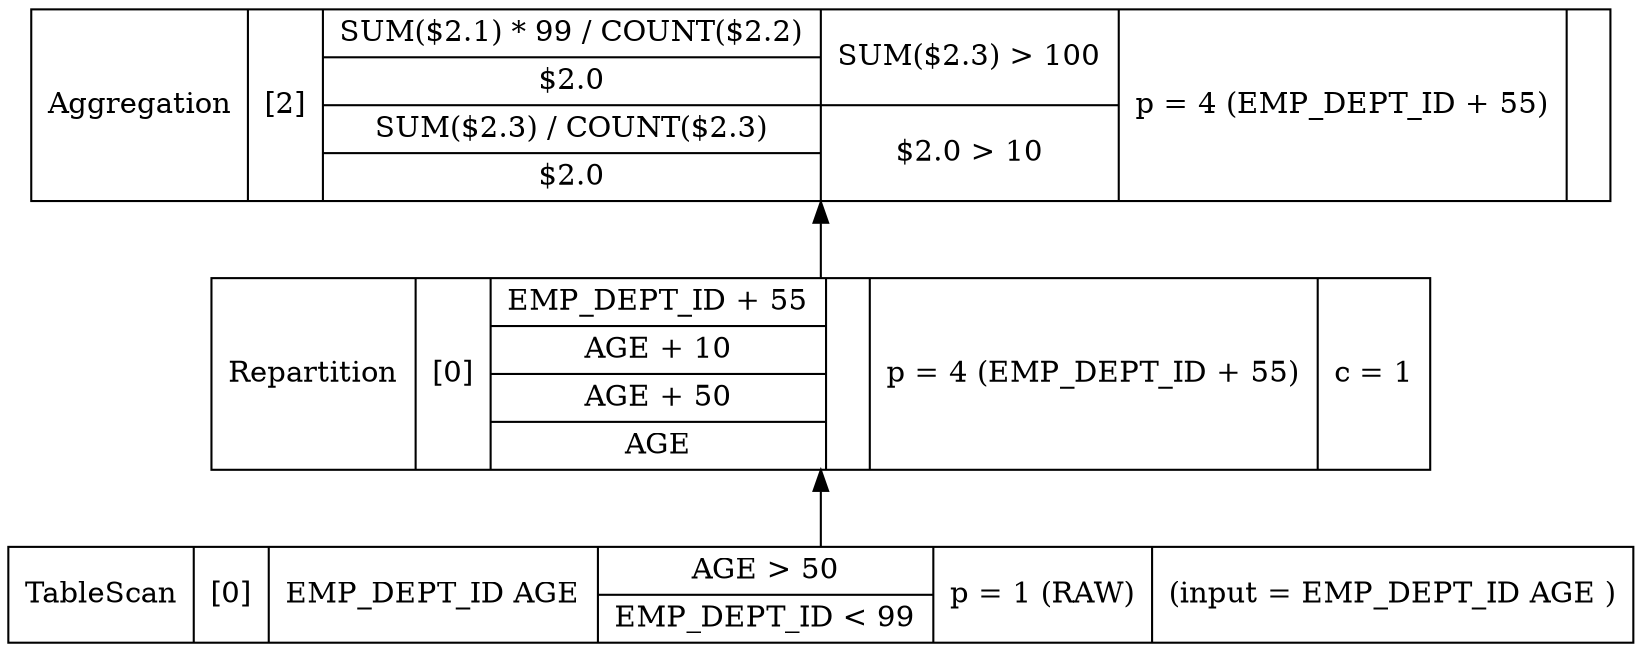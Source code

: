 digraph example1 {
    node [shape=record];
    rankdir=BT;
    nodesep=0.5;
    ordering="in";
    lopkeyLOPKey2v1 -> lopkeyLOPKey3v1;
    lopkeyLOPKey1v1 -> lopkeyLOPKey2v1;
    lopkeyLOPKey1v1[label="TableScan|[0]|EMP_DEPT_ID AGE |{AGE \> 50|EMP_DEPT_ID \< 99}|p = 1 (RAW)|(input = EMP_DEPT_ID AGE )"];
    lopkeyLOPKey2v1[label="Repartition|[0]|{EMP_DEPT_ID + 55|AGE + 10|AGE + 50|AGE}|{}|p = 4 (EMP_DEPT_ID + 55)|c = 1"];
    lopkeyLOPKey3v1[label="Aggregation|[2]|{SUM($2.1) * 99 / COUNT($2.2)|$2.0|SUM($2.3) / COUNT($2.3)|$2.0}|{SUM($2.3) \> 100|$2.0 \> 10}|p = 4 (EMP_DEPT_ID + 55)|"];
}
